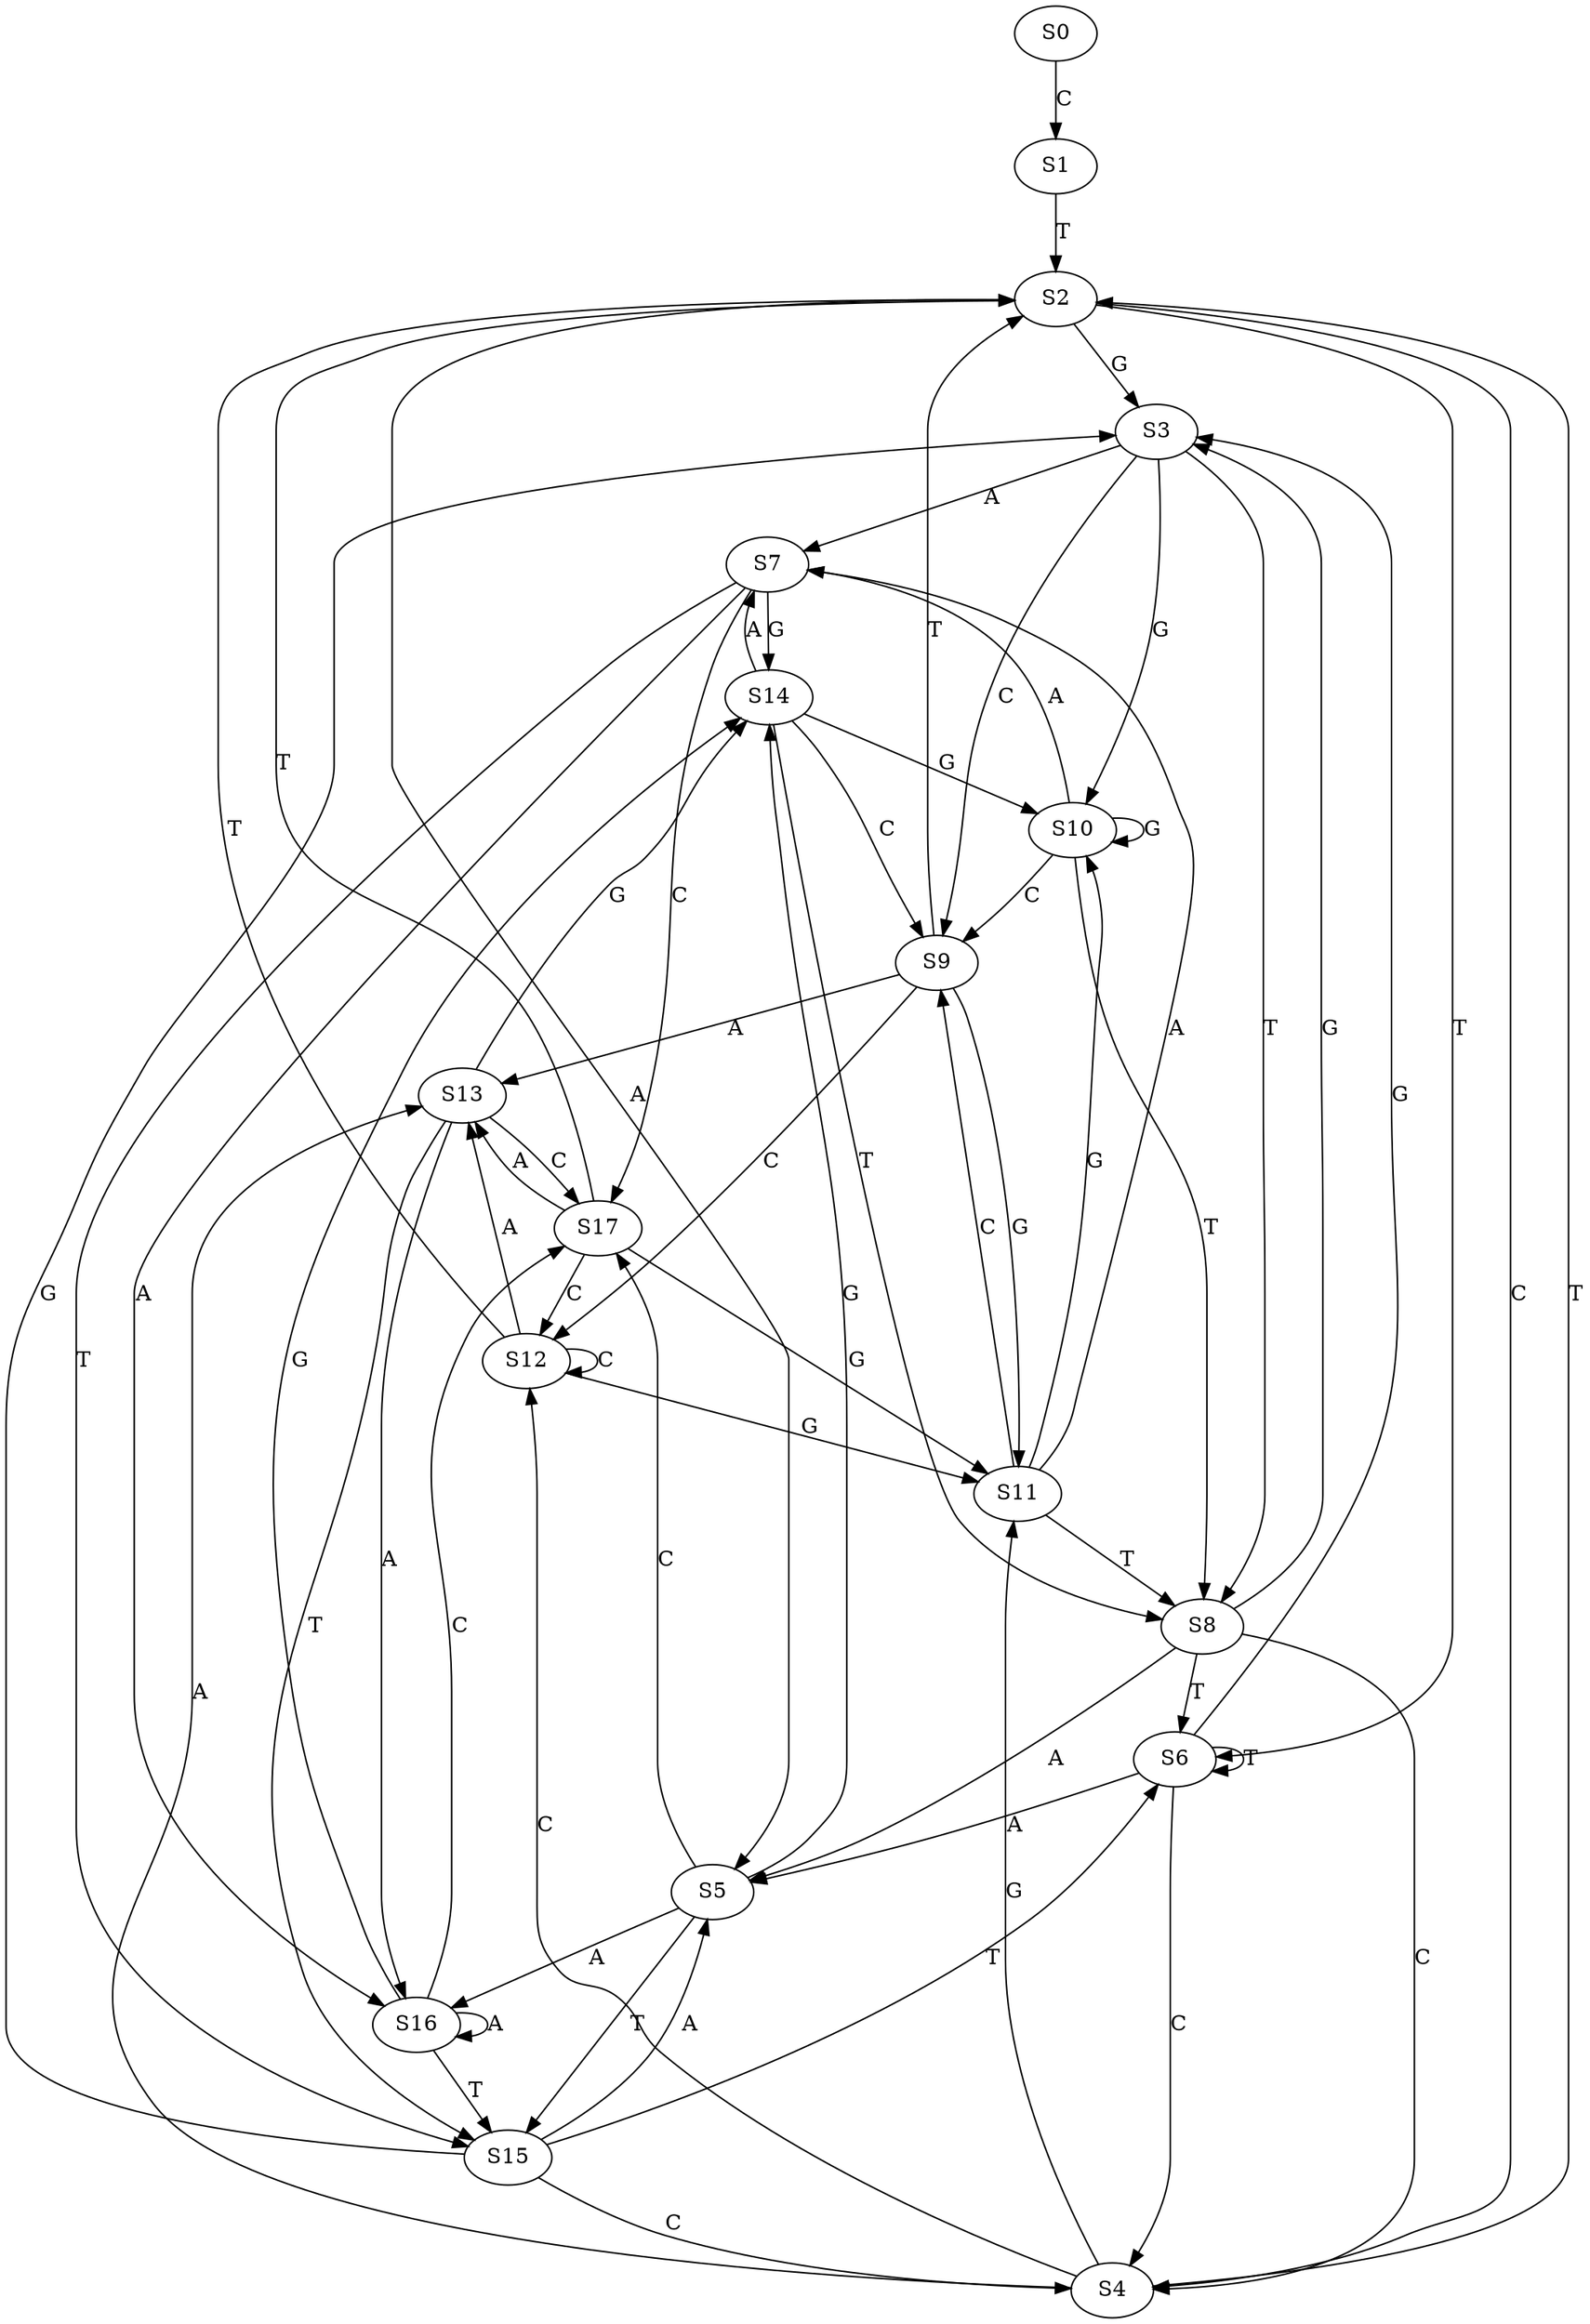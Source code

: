 strict digraph  {
	S0 -> S1 [ label = C ];
	S1 -> S2 [ label = T ];
	S2 -> S3 [ label = G ];
	S2 -> S4 [ label = C ];
	S2 -> S5 [ label = A ];
	S2 -> S6 [ label = T ];
	S3 -> S7 [ label = A ];
	S3 -> S8 [ label = T ];
	S3 -> S9 [ label = C ];
	S3 -> S10 [ label = G ];
	S4 -> S2 [ label = T ];
	S4 -> S11 [ label = G ];
	S4 -> S12 [ label = C ];
	S4 -> S13 [ label = A ];
	S5 -> S14 [ label = G ];
	S5 -> S15 [ label = T ];
	S5 -> S16 [ label = A ];
	S5 -> S17 [ label = C ];
	S6 -> S4 [ label = C ];
	S6 -> S3 [ label = G ];
	S6 -> S6 [ label = T ];
	S6 -> S5 [ label = A ];
	S7 -> S14 [ label = G ];
	S7 -> S16 [ label = A ];
	S7 -> S17 [ label = C ];
	S7 -> S15 [ label = T ];
	S8 -> S5 [ label = A ];
	S8 -> S4 [ label = C ];
	S8 -> S3 [ label = G ];
	S8 -> S6 [ label = T ];
	S9 -> S12 [ label = C ];
	S9 -> S2 [ label = T ];
	S9 -> S11 [ label = G ];
	S9 -> S13 [ label = A ];
	S10 -> S7 [ label = A ];
	S10 -> S8 [ label = T ];
	S10 -> S10 [ label = G ];
	S10 -> S9 [ label = C ];
	S11 -> S10 [ label = G ];
	S11 -> S8 [ label = T ];
	S11 -> S7 [ label = A ];
	S11 -> S9 [ label = C ];
	S12 -> S11 [ label = G ];
	S12 -> S12 [ label = C ];
	S12 -> S13 [ label = A ];
	S12 -> S2 [ label = T ];
	S13 -> S14 [ label = G ];
	S13 -> S15 [ label = T ];
	S13 -> S17 [ label = C ];
	S13 -> S16 [ label = A ];
	S14 -> S8 [ label = T ];
	S14 -> S10 [ label = G ];
	S14 -> S7 [ label = A ];
	S14 -> S9 [ label = C ];
	S15 -> S5 [ label = A ];
	S15 -> S4 [ label = C ];
	S15 -> S6 [ label = T ];
	S15 -> S3 [ label = G ];
	S16 -> S15 [ label = T ];
	S16 -> S17 [ label = C ];
	S16 -> S14 [ label = G ];
	S16 -> S16 [ label = A ];
	S17 -> S13 [ label = A ];
	S17 -> S2 [ label = T ];
	S17 -> S12 [ label = C ];
	S17 -> S11 [ label = G ];
}
